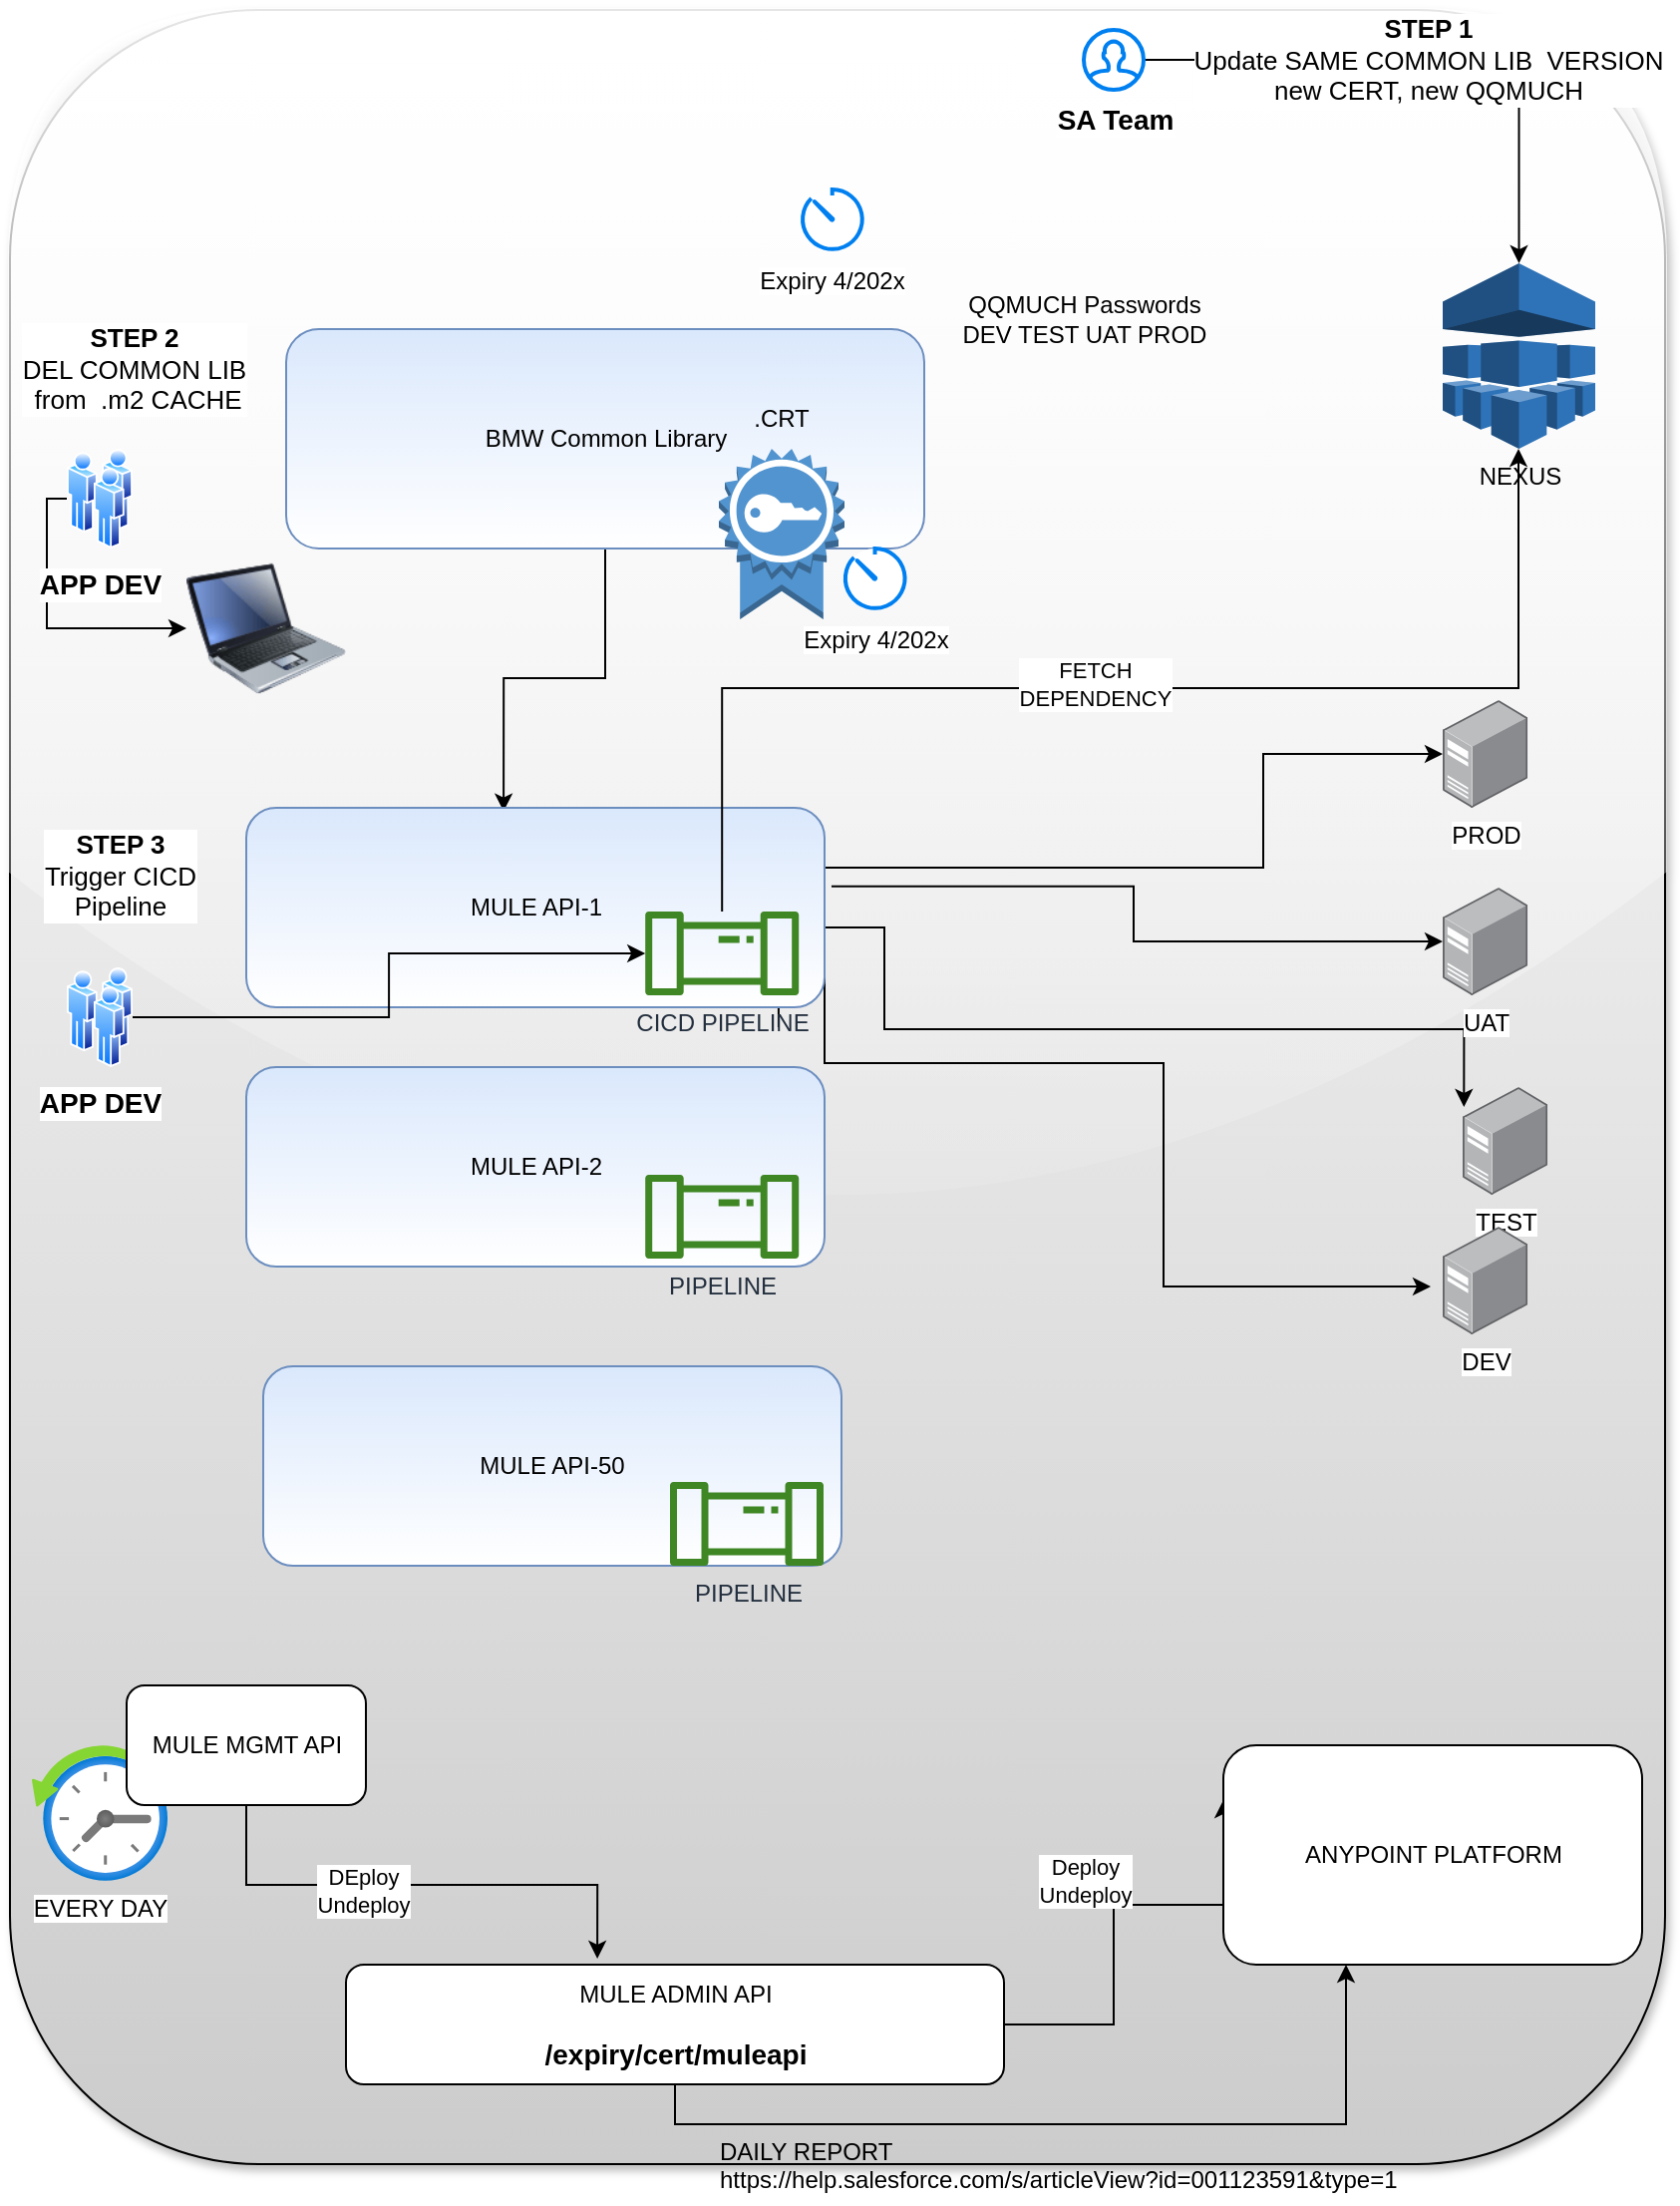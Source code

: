 <mxfile version="21.6.5" type="device">
  <diagram name="Page-1" id="sUjUyz3KHFPCo7XUv2f3">
    <mxGraphModel dx="1434" dy="844" grid="1" gridSize="10" guides="1" tooltips="1" connect="1" arrows="1" fold="1" page="1" pageScale="1" pageWidth="850" pageHeight="1100" math="0" shadow="0">
      <root>
        <mxCell id="0" />
        <mxCell id="1" parent="0" />
        <mxCell id="ZJMd6l9mHOBfiUdvg0-r-53" value="" style="rounded=1;whiteSpace=wrap;html=1;gradientColor=#CCCCCC;glass=1;shadow=1;" vertex="1" parent="1">
          <mxGeometry width="830" height="1080" as="geometry" />
        </mxCell>
        <mxCell id="ZJMd6l9mHOBfiUdvg0-r-11" style="edgeStyle=orthogonalEdgeStyle;rounded=0;orthogonalLoop=1;jettySize=auto;html=1;entryX=0.445;entryY=0.018;entryDx=0;entryDy=0;entryPerimeter=0;" edge="1" parent="1" source="ZJMd6l9mHOBfiUdvg0-r-1" target="ZJMd6l9mHOBfiUdvg0-r-10">
          <mxGeometry relative="1" as="geometry" />
        </mxCell>
        <mxCell id="ZJMd6l9mHOBfiUdvg0-r-1" value="BMW Common Library" style="rounded=1;whiteSpace=wrap;html=1;fillColor=#dae8fc;strokeColor=#6c8ebf;gradientColor=#FFFFFF;" vertex="1" parent="1">
          <mxGeometry x="138.5" y="160" width="320" height="110" as="geometry" />
        </mxCell>
        <mxCell id="ZJMd6l9mHOBfiUdvg0-r-3" value=".CRT" style="text;html=1;strokeColor=none;fillColor=none;align=center;verticalAlign=middle;whiteSpace=wrap;rounded=0;" vertex="1" parent="1">
          <mxGeometry x="357" y="190" width="60" height="30" as="geometry" />
        </mxCell>
        <mxCell id="ZJMd6l9mHOBfiUdvg0-r-4" value="" style="outlineConnect=0;dashed=0;verticalLabelPosition=bottom;verticalAlign=top;align=center;html=1;shape=mxgraph.aws3.certificate;fillColor=#5294CF;gradientColor=none;" vertex="1" parent="1">
          <mxGeometry x="355.5" y="220" width="63" height="85.5" as="geometry" />
        </mxCell>
        <mxCell id="ZJMd6l9mHOBfiUdvg0-r-5" value="QQMUCH Passwords&lt;br&gt;DEV TEST UAT PROD" style="text;html=1;strokeColor=none;fillColor=none;align=center;verticalAlign=middle;whiteSpace=wrap;rounded=0;" vertex="1" parent="1">
          <mxGeometry x="458.5" y="140" width="160" height="30" as="geometry" />
        </mxCell>
        <mxCell id="ZJMd6l9mHOBfiUdvg0-r-6" value="Expiry 4/202x" style="html=1;verticalLabelPosition=bottom;align=center;labelBackgroundColor=#ffffff;verticalAlign=top;strokeWidth=2;strokeColor=#0080F0;shadow=0;dashed=0;shape=mxgraph.ios7.icons.gauge;" vertex="1" parent="1">
          <mxGeometry x="417.5" y="270" width="32.4" height="31.5" as="geometry" />
        </mxCell>
        <mxCell id="ZJMd6l9mHOBfiUdvg0-r-7" value="Expiry 4/202x" style="html=1;verticalLabelPosition=bottom;align=center;labelBackgroundColor=#ffffff;verticalAlign=top;strokeWidth=2;strokeColor=#0080F0;shadow=0;dashed=0;shape=mxgraph.ios7.icons.gauge;" vertex="1" parent="1">
          <mxGeometry x="396.1" y="90" width="32.4" height="31.5" as="geometry" />
        </mxCell>
        <mxCell id="ZJMd6l9mHOBfiUdvg0-r-12" style="edgeStyle=orthogonalEdgeStyle;rounded=0;orthogonalLoop=1;jettySize=auto;html=1;entryX=-0.141;entryY=0.556;entryDx=0;entryDy=0;entryPerimeter=0;exitX=1;exitY=0.75;exitDx=0;exitDy=0;" edge="1" parent="1" source="ZJMd6l9mHOBfiUdvg0-r-10" target="ZJMd6l9mHOBfiUdvg0-r-16">
          <mxGeometry relative="1" as="geometry">
            <mxPoint x="628.5" y="485" as="targetPoint" />
            <Array as="points">
              <mxPoint x="578.5" y="528" />
              <mxPoint x="578.5" y="640" />
            </Array>
          </mxGeometry>
        </mxCell>
        <mxCell id="ZJMd6l9mHOBfiUdvg0-r-17" style="edgeStyle=orthogonalEdgeStyle;rounded=0;orthogonalLoop=1;jettySize=auto;html=1;" edge="1" parent="1">
          <mxGeometry relative="1" as="geometry">
            <mxPoint x="385.45" y="510" as="sourcePoint" />
            <mxPoint x="729.15" y="550" as="targetPoint" />
            <Array as="points">
              <mxPoint x="385.5" y="460" />
              <mxPoint x="438.5" y="460" />
              <mxPoint x="438.5" y="511" />
              <mxPoint x="729.5" y="511" />
            </Array>
          </mxGeometry>
        </mxCell>
        <mxCell id="ZJMd6l9mHOBfiUdvg0-r-18" style="edgeStyle=orthogonalEdgeStyle;rounded=0;orthogonalLoop=1;jettySize=auto;html=1;exitX=1.012;exitY=0.394;exitDx=0;exitDy=0;exitPerimeter=0;" edge="1" parent="1" source="ZJMd6l9mHOBfiUdvg0-r-10" target="ZJMd6l9mHOBfiUdvg0-r-14">
          <mxGeometry relative="1" as="geometry" />
        </mxCell>
        <mxCell id="ZJMd6l9mHOBfiUdvg0-r-19" style="edgeStyle=orthogonalEdgeStyle;rounded=0;orthogonalLoop=1;jettySize=auto;html=1;" edge="1" parent="1" source="ZJMd6l9mHOBfiUdvg0-r-10" target="ZJMd6l9mHOBfiUdvg0-r-13">
          <mxGeometry relative="1" as="geometry">
            <Array as="points">
              <mxPoint x="628.5" y="430" />
              <mxPoint x="628.5" y="373" />
            </Array>
          </mxGeometry>
        </mxCell>
        <mxCell id="ZJMd6l9mHOBfiUdvg0-r-10" value="MULE API-1" style="rounded=1;whiteSpace=wrap;html=1;fillColor=#dae8fc;strokeColor=#6c8ebf;gradientColor=#FFFFFF;" vertex="1" parent="1">
          <mxGeometry x="118.5" y="400" width="290" height="100" as="geometry" />
        </mxCell>
        <mxCell id="ZJMd6l9mHOBfiUdvg0-r-13" value="PROD" style="image;points=[];aspect=fixed;html=1;align=center;shadow=0;dashed=0;image=img/lib/allied_telesis/computer_and_terminals/Server_Desktop.svg;" vertex="1" parent="1">
          <mxGeometry x="718.5" y="346" width="42.6" height="54" as="geometry" />
        </mxCell>
        <mxCell id="ZJMd6l9mHOBfiUdvg0-r-14" value="UAT" style="image;points=[];aspect=fixed;html=1;align=center;shadow=0;dashed=0;image=img/lib/allied_telesis/computer_and_terminals/Server_Desktop.svg;" vertex="1" parent="1">
          <mxGeometry x="718.5" y="440" width="42.6" height="54" as="geometry" />
        </mxCell>
        <mxCell id="ZJMd6l9mHOBfiUdvg0-r-15" value="TEST" style="image;points=[];aspect=fixed;html=1;align=center;shadow=0;dashed=0;image=img/lib/allied_telesis/computer_and_terminals/Server_Desktop.svg;" vertex="1" parent="1">
          <mxGeometry x="728.5" y="540" width="42.6" height="54" as="geometry" />
        </mxCell>
        <mxCell id="ZJMd6l9mHOBfiUdvg0-r-16" value="DEV" style="image;points=[];aspect=fixed;html=1;align=center;shadow=0;dashed=0;image=img/lib/allied_telesis/computer_and_terminals/Server_Desktop.svg;" vertex="1" parent="1">
          <mxGeometry x="718.5" y="610" width="42.6" height="54" as="geometry" />
        </mxCell>
        <mxCell id="ZJMd6l9mHOBfiUdvg0-r-27" style="edgeStyle=orthogonalEdgeStyle;rounded=0;orthogonalLoop=1;jettySize=auto;html=1;" edge="1" parent="1" source="ZJMd6l9mHOBfiUdvg0-r-21" target="ZJMd6l9mHOBfiUdvg0-r-26">
          <mxGeometry relative="1" as="geometry">
            <Array as="points">
              <mxPoint x="357.5" y="340" />
              <mxPoint x="756.5" y="340" />
            </Array>
          </mxGeometry>
        </mxCell>
        <mxCell id="ZJMd6l9mHOBfiUdvg0-r-28" value="FETCH&lt;br&gt;DEPENDENCY" style="edgeLabel;html=1;align=center;verticalAlign=middle;resizable=0;points=[];" vertex="1" connectable="0" parent="ZJMd6l9mHOBfiUdvg0-r-27">
          <mxGeometry x="-0.055" y="2" relative="1" as="geometry">
            <mxPoint as="offset" />
          </mxGeometry>
        </mxCell>
        <mxCell id="ZJMd6l9mHOBfiUdvg0-r-21" value="CICD PIPELINE" style="sketch=0;outlineConnect=0;fontColor=#232F3E;gradientColor=none;fillColor=#3F8624;strokeColor=none;dashed=0;verticalLabelPosition=bottom;verticalAlign=top;align=center;html=1;fontSize=12;fontStyle=0;aspect=fixed;pointerEvents=1;shape=mxgraph.aws4.iot_analytics_pipeline;" vertex="1" parent="1">
          <mxGeometry x="318.1" y="452" width="78" height="42" as="geometry" />
        </mxCell>
        <mxCell id="ZJMd6l9mHOBfiUdvg0-r-22" value="MULE API-2" style="rounded=1;whiteSpace=wrap;html=1;fillColor=#dae8fc;strokeColor=#6c8ebf;gradientColor=#FFFFFF;" vertex="1" parent="1">
          <mxGeometry x="118.5" y="530" width="290" height="100" as="geometry" />
        </mxCell>
        <mxCell id="ZJMd6l9mHOBfiUdvg0-r-23" value="MULE API-50" style="rounded=1;whiteSpace=wrap;html=1;fillColor=#dae8fc;strokeColor=#6c8ebf;gradientColor=#FFFFFF;" vertex="1" parent="1">
          <mxGeometry x="127" y="680" width="290" height="100" as="geometry" />
        </mxCell>
        <mxCell id="ZJMd6l9mHOBfiUdvg0-r-24" value="PIPELINE" style="sketch=0;outlineConnect=0;fontColor=#232F3E;gradientColor=none;fillColor=#3F8624;strokeColor=none;dashed=0;verticalLabelPosition=bottom;verticalAlign=top;align=center;html=1;fontSize=12;fontStyle=0;aspect=fixed;pointerEvents=1;shape=mxgraph.aws4.iot_analytics_pipeline;" vertex="1" parent="1">
          <mxGeometry x="318.1" y="584" width="78" height="42" as="geometry" />
        </mxCell>
        <mxCell id="ZJMd6l9mHOBfiUdvg0-r-25" value="PIPELINE" style="sketch=0;outlineConnect=0;fontColor=#232F3E;gradientColor=none;fillColor=#3F8624;strokeColor=none;dashed=0;verticalLabelPosition=bottom;verticalAlign=top;align=center;html=1;fontSize=12;fontStyle=0;aspect=fixed;pointerEvents=1;shape=mxgraph.aws4.iot_analytics_pipeline;" vertex="1" parent="1">
          <mxGeometry x="330.5" y="738" width="78" height="42" as="geometry" />
        </mxCell>
        <mxCell id="ZJMd6l9mHOBfiUdvg0-r-26" value="NEXUS" style="outlineConnect=0;dashed=0;verticalLabelPosition=bottom;verticalAlign=top;align=center;html=1;shape=mxgraph.aws3.machine_learning;fillColor=#2E73B8;gradientColor=none;" vertex="1" parent="1">
          <mxGeometry x="718.5" y="127" width="76.5" height="93" as="geometry" />
        </mxCell>
        <mxCell id="ZJMd6l9mHOBfiUdvg0-r-31" style="edgeStyle=orthogonalEdgeStyle;rounded=0;orthogonalLoop=1;jettySize=auto;html=1;" edge="1" parent="1" source="ZJMd6l9mHOBfiUdvg0-r-30" target="ZJMd6l9mHOBfiUdvg0-r-26">
          <mxGeometry relative="1" as="geometry" />
        </mxCell>
        <mxCell id="ZJMd6l9mHOBfiUdvg0-r-32" value="&lt;font style=&quot;font-size: 13px;&quot;&gt;&lt;b&gt;STEP 1&lt;br&gt;&lt;/b&gt;Update SAME COMMON LIB&amp;nbsp; VERSION&lt;br&gt;new CERT, new QQMUCH&lt;/font&gt;" style="edgeLabel;html=1;align=center;verticalAlign=middle;resizable=0;points=[];" vertex="1" connectable="0" parent="ZJMd6l9mHOBfiUdvg0-r-31">
          <mxGeometry x="-0.253" y="-2" relative="1" as="geometry">
            <mxPoint x="34" y="-2" as="offset" />
          </mxGeometry>
        </mxCell>
        <mxCell id="ZJMd6l9mHOBfiUdvg0-r-30" value="&lt;b&gt;&lt;font style=&quot;font-size: 14px;&quot;&gt;SA Team&lt;/font&gt;&lt;/b&gt;" style="html=1;verticalLabelPosition=bottom;align=center;labelBackgroundColor=#ffffff;verticalAlign=top;strokeWidth=2;strokeColor=#0080F0;shadow=0;dashed=0;shape=mxgraph.ios7.icons.user;" vertex="1" parent="1">
          <mxGeometry x="538.5" y="10" width="30" height="30" as="geometry" />
        </mxCell>
        <mxCell id="ZJMd6l9mHOBfiUdvg0-r-36" style="edgeStyle=orthogonalEdgeStyle;rounded=0;orthogonalLoop=1;jettySize=auto;html=1;" edge="1" parent="1" source="ZJMd6l9mHOBfiUdvg0-r-34" target="ZJMd6l9mHOBfiUdvg0-r-35">
          <mxGeometry relative="1" as="geometry">
            <Array as="points">
              <mxPoint x="18.5" y="310" />
            </Array>
          </mxGeometry>
        </mxCell>
        <mxCell id="ZJMd6l9mHOBfiUdvg0-r-37" value="&lt;b style=&quot;font-size: 13px;&quot;&gt;STEP 2&lt;br style=&quot;font-size: 13px;&quot;&gt;&lt;/b&gt;DEL COMMON LIB&lt;br style=&quot;font-size: 13px;&quot;&gt;&amp;nbsp;from&amp;nbsp; .m2 CACHE" style="edgeLabel;html=1;align=center;verticalAlign=middle;resizable=0;points=[];fontSize=13;" vertex="1" connectable="0" parent="ZJMd6l9mHOBfiUdvg0-r-36">
          <mxGeometry x="0.107" y="-4" relative="1" as="geometry">
            <mxPoint x="38" y="-134" as="offset" />
          </mxGeometry>
        </mxCell>
        <mxCell id="ZJMd6l9mHOBfiUdvg0-r-34" value="&lt;b&gt;&lt;font style=&quot;font-size: 14px;&quot;&gt;APP DEV&lt;/font&gt;&lt;/b&gt;" style="image;aspect=fixed;perimeter=ellipsePerimeter;html=1;align=center;shadow=0;dashed=0;spacingTop=3;image=img/lib/active_directory/users.svg;" vertex="1" parent="1">
          <mxGeometry x="28.5" y="220" width="33" height="50" as="geometry" />
        </mxCell>
        <mxCell id="ZJMd6l9mHOBfiUdvg0-r-35" value="" style="image;html=1;image=img/lib/clip_art/computers/Laptop_128x128.png" vertex="1" parent="1">
          <mxGeometry x="88.5" y="270" width="80" height="80" as="geometry" />
        </mxCell>
        <mxCell id="ZJMd6l9mHOBfiUdvg0-r-40" style="edgeStyle=orthogonalEdgeStyle;rounded=0;orthogonalLoop=1;jettySize=auto;html=1;" edge="1" parent="1" source="ZJMd6l9mHOBfiUdvg0-r-39" target="ZJMd6l9mHOBfiUdvg0-r-21">
          <mxGeometry relative="1" as="geometry" />
        </mxCell>
        <mxCell id="ZJMd6l9mHOBfiUdvg0-r-39" value="&lt;b&gt;&lt;font style=&quot;font-size: 14px;&quot;&gt;APP DEV&lt;/font&gt;&lt;/b&gt;" style="image;aspect=fixed;perimeter=ellipsePerimeter;html=1;align=center;shadow=0;dashed=0;spacingTop=3;image=img/lib/active_directory/users.svg;" vertex="1" parent="1">
          <mxGeometry x="28.5" y="480" width="33" height="50" as="geometry" />
        </mxCell>
        <mxCell id="ZJMd6l9mHOBfiUdvg0-r-41" value="&lt;b style=&quot;font-size: 13px;&quot;&gt;STEP 3&lt;br style=&quot;font-size: 13px;&quot;&gt;&lt;/b&gt;Trigger CICD&lt;br&gt;Pipeline" style="edgeLabel;html=1;align=center;verticalAlign=middle;resizable=0;points=[];fontSize=13;" vertex="1" connectable="0" parent="1">
          <mxGeometry x="88.5" y="190" as="geometry">
            <mxPoint x="-34" y="244" as="offset" />
          </mxGeometry>
        </mxCell>
        <mxCell id="ZJMd6l9mHOBfiUdvg0-r-47" style="edgeStyle=orthogonalEdgeStyle;rounded=0;orthogonalLoop=1;jettySize=auto;html=1;entryX=0;entryY=0.25;entryDx=0;entryDy=0;" edge="1" parent="1" source="ZJMd6l9mHOBfiUdvg0-r-42" target="ZJMd6l9mHOBfiUdvg0-r-44">
          <mxGeometry relative="1" as="geometry">
            <Array as="points">
              <mxPoint x="553.5" y="1010" />
              <mxPoint x="553.5" y="950" />
              <mxPoint x="608.5" y="950" />
            </Array>
          </mxGeometry>
        </mxCell>
        <mxCell id="ZJMd6l9mHOBfiUdvg0-r-48" value="Deploy&lt;br&gt;Undeploy" style="edgeLabel;html=1;align=center;verticalAlign=middle;resizable=0;points=[];" vertex="1" connectable="0" parent="ZJMd6l9mHOBfiUdvg0-r-47">
          <mxGeometry x="0.326" y="3" relative="1" as="geometry">
            <mxPoint x="-47" y="-9" as="offset" />
          </mxGeometry>
        </mxCell>
        <mxCell id="ZJMd6l9mHOBfiUdvg0-r-52" style="edgeStyle=orthogonalEdgeStyle;rounded=0;orthogonalLoop=1;jettySize=auto;html=1;" edge="1" parent="1" source="ZJMd6l9mHOBfiUdvg0-r-42" target="ZJMd6l9mHOBfiUdvg0-r-44">
          <mxGeometry relative="1" as="geometry">
            <Array as="points">
              <mxPoint x="334" y="1060" />
              <mxPoint x="670" y="1060" />
            </Array>
          </mxGeometry>
        </mxCell>
        <mxCell id="ZJMd6l9mHOBfiUdvg0-r-42" value="MULE ADMIN API&lt;br&gt;&lt;br&gt;&lt;font style=&quot;font-size: 14px;&quot;&gt;&lt;b&gt;/expiry/cert/muleapi&lt;/b&gt;&lt;/font&gt;" style="rounded=1;whiteSpace=wrap;html=1;" vertex="1" parent="1">
          <mxGeometry x="168.5" y="980" width="330" height="60" as="geometry" />
        </mxCell>
        <mxCell id="ZJMd6l9mHOBfiUdvg0-r-43" value="EVERY DAY" style="image;aspect=fixed;html=1;points=[];align=center;fontSize=12;image=img/lib/azure2/general/Scheduler.svg;direction=south;" vertex="1" parent="1">
          <mxGeometry x="11" y="870" width="68" height="68" as="geometry" />
        </mxCell>
        <mxCell id="ZJMd6l9mHOBfiUdvg0-r-44" value="ANYPOINT PLATFORM" style="rounded=1;whiteSpace=wrap;html=1;" vertex="1" parent="1">
          <mxGeometry x="608.5" y="870" width="210" height="110" as="geometry" />
        </mxCell>
        <mxCell id="ZJMd6l9mHOBfiUdvg0-r-46" style="edgeStyle=orthogonalEdgeStyle;rounded=0;orthogonalLoop=1;jettySize=auto;html=1;entryX=0.382;entryY=-0.05;entryDx=0;entryDy=0;entryPerimeter=0;" edge="1" parent="1" source="ZJMd6l9mHOBfiUdvg0-r-45" target="ZJMd6l9mHOBfiUdvg0-r-42">
          <mxGeometry relative="1" as="geometry" />
        </mxCell>
        <mxCell id="ZJMd6l9mHOBfiUdvg0-r-49" value="DEploy&lt;br&gt;Undeploy" style="edgeLabel;html=1;align=center;verticalAlign=middle;resizable=0;points=[];" vertex="1" connectable="0" parent="ZJMd6l9mHOBfiUdvg0-r-46">
          <mxGeometry x="-0.226" y="-3" relative="1" as="geometry">
            <mxPoint as="offset" />
          </mxGeometry>
        </mxCell>
        <mxCell id="ZJMd6l9mHOBfiUdvg0-r-45" value="MULE MGMT API" style="rounded=1;whiteSpace=wrap;html=1;" vertex="1" parent="1">
          <mxGeometry x="58.5" y="840" width="120" height="60" as="geometry" />
        </mxCell>
        <UserObject label="DAILY REPORT&#xa;https://help.salesforce.com/s/articleView?id=001123591&amp;type=1" link="https://help.salesforce.com/s/articleView?id=001123591&amp;type=1" id="ZJMd6l9mHOBfiUdvg0-r-51">
          <mxCell style="text;whiteSpace=wrap;" vertex="1" parent="1">
            <mxGeometry x="353.5" y="1060" width="370" height="40" as="geometry" />
          </mxCell>
        </UserObject>
      </root>
    </mxGraphModel>
  </diagram>
</mxfile>
